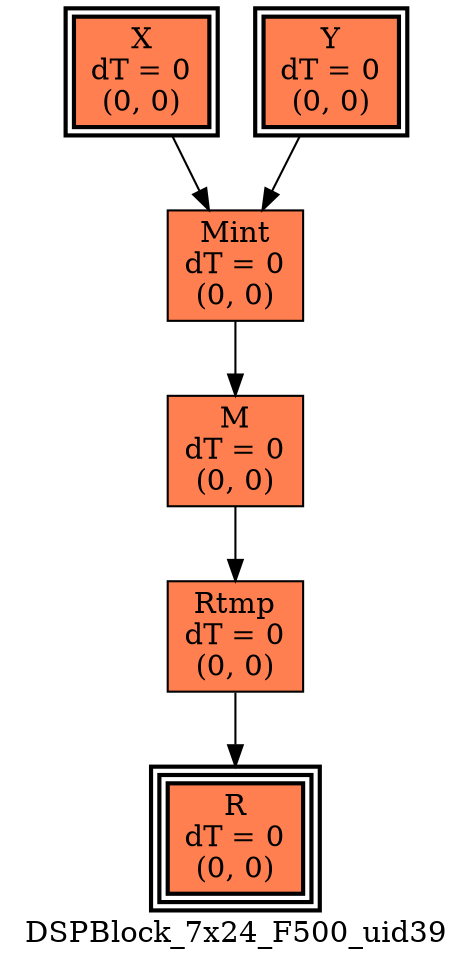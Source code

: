 digraph DSPBlock_7x24_F500_uid39
{
	//graph drawing options
	label=DSPBlock_7x24_F500_uid39;
	labelloc=bottom;
	labeljust=right;
	ratio=auto;
	nodesep=0.25;
	ranksep=0.5;

	//input/output signals of operator DSPBlock_7x24_F500_uid39
	X__DSPBlock_7x24_F500_uid39 [ label="X\ndT = 0\n(0, 0)", shape=box, color=black, style="bold, filled", fillcolor=coral, peripheries=2 ];
	Y__DSPBlock_7x24_F500_uid39 [ label="Y\ndT = 0\n(0, 0)", shape=box, color=black, style="bold, filled", fillcolor=coral, peripheries=2 ];
	R__DSPBlock_7x24_F500_uid39 [ label="R\ndT = 0\n(0, 0)", shape=box, color=black, style="bold, filled", fillcolor=coral, peripheries=3 ];
	{rank=same X__DSPBlock_7x24_F500_uid39, Y__DSPBlock_7x24_F500_uid39};
	{rank=same R__DSPBlock_7x24_F500_uid39};
	//internal signals of operator DSPBlock_7x24_F500_uid39
	Mint__DSPBlock_7x24_F500_uid39 [ label="Mint\ndT = 0\n(0, 0)", shape=box, color=black, style=filled, fillcolor=coral, peripheries=1 ];
	M__DSPBlock_7x24_F500_uid39 [ label="M\ndT = 0\n(0, 0)", shape=box, color=black, style=filled, fillcolor=coral, peripheries=1 ];
	Rtmp__DSPBlock_7x24_F500_uid39 [ label="Rtmp\ndT = 0\n(0, 0)", shape=box, color=black, style=filled, fillcolor=coral, peripheries=1 ];

	//subcomponents of operator DSPBlock_7x24_F500_uid39

	//input and internal signal connections of operator DSPBlock_7x24_F500_uid39
	X__DSPBlock_7x24_F500_uid39 -> Mint__DSPBlock_7x24_F500_uid39 [ arrowhead=normal, arrowsize=1.0, arrowtail=normal, color=black, dir=forward  ];
	Y__DSPBlock_7x24_F500_uid39 -> Mint__DSPBlock_7x24_F500_uid39 [ arrowhead=normal, arrowsize=1.0, arrowtail=normal, color=black, dir=forward  ];
	Mint__DSPBlock_7x24_F500_uid39 -> M__DSPBlock_7x24_F500_uid39 [ arrowhead=normal, arrowsize=1.0, arrowtail=normal, color=black, dir=forward  ];
	M__DSPBlock_7x24_F500_uid39 -> Rtmp__DSPBlock_7x24_F500_uid39 [ arrowhead=normal, arrowsize=1.0, arrowtail=normal, color=black, dir=forward  ];
	Rtmp__DSPBlock_7x24_F500_uid39 -> R__DSPBlock_7x24_F500_uid39 [ arrowhead=normal, arrowsize=1.0, arrowtail=normal, color=black, dir=forward  ];
}


